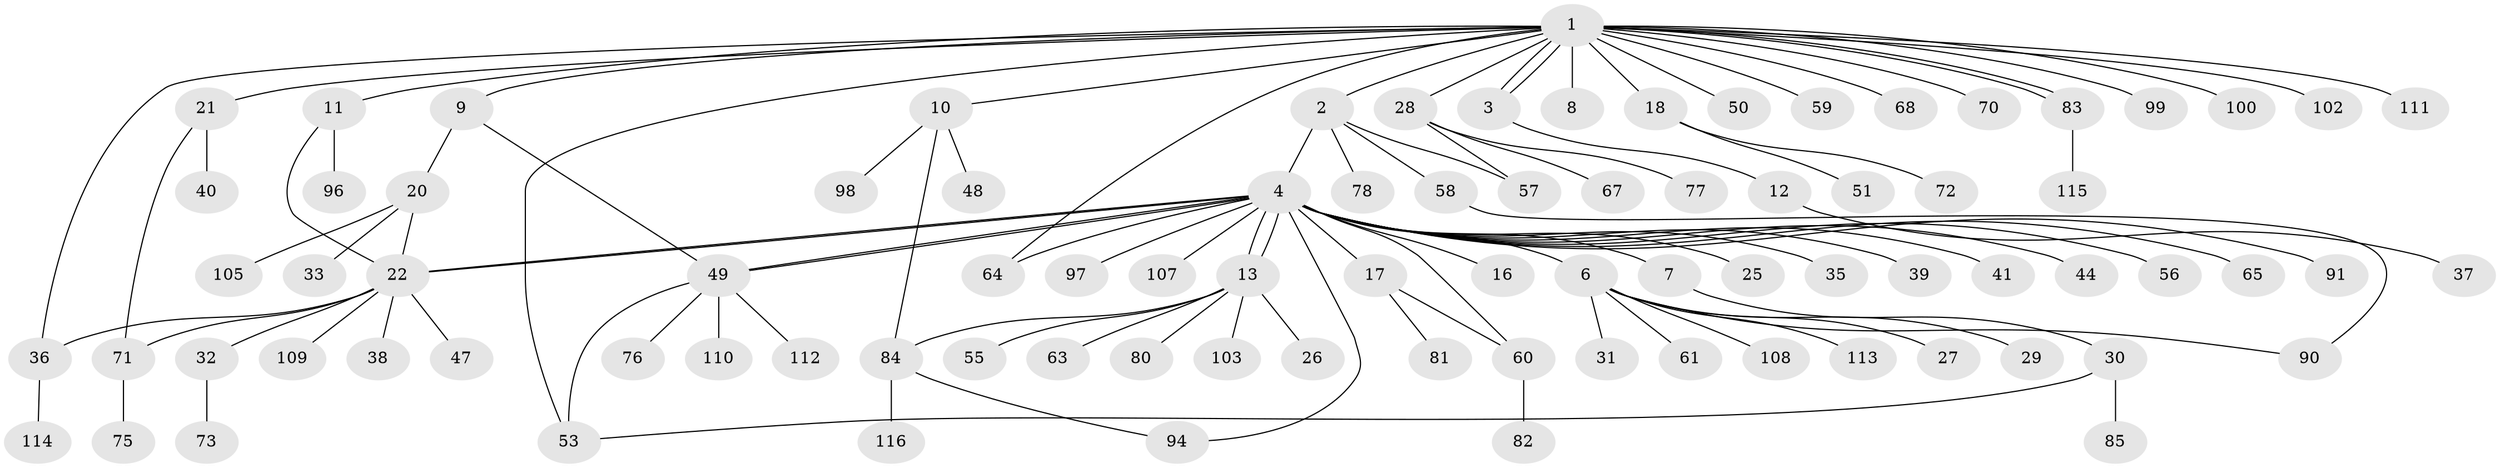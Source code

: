 // Generated by graph-tools (version 1.1) at 2025/23/03/03/25 07:23:53]
// undirected, 88 vertices, 105 edges
graph export_dot {
graph [start="1"]
  node [color=gray90,style=filled];
  1 [super="+101"];
  2 [super="+5"];
  3 [super="+54"];
  4 [super="+88"];
  6 [super="+14"];
  7;
  8;
  9 [super="+45"];
  10 [super="+15"];
  11 [super="+24"];
  12;
  13 [super="+34"];
  16 [super="+43"];
  17 [super="+79"];
  18 [super="+19"];
  20 [super="+74"];
  21;
  22 [super="+23"];
  25;
  26;
  27;
  28 [super="+104"];
  29;
  30 [super="+46"];
  31;
  32;
  33 [super="+42"];
  35;
  36 [super="+89"];
  37;
  38;
  39 [super="+93"];
  40;
  41;
  44;
  47 [super="+69"];
  48;
  49 [super="+52"];
  50;
  51 [super="+62"];
  53 [super="+86"];
  55;
  56;
  57;
  58;
  59;
  60 [super="+66"];
  61;
  63 [super="+95"];
  64;
  65;
  67;
  68;
  70;
  71 [super="+92"];
  72;
  73;
  75;
  76;
  77;
  78;
  80;
  81;
  82;
  83;
  84;
  85 [super="+87"];
  90;
  91;
  94;
  96;
  97;
  98;
  99;
  100;
  102;
  103 [super="+106"];
  105;
  107;
  108;
  109;
  110;
  111;
  112;
  113;
  114;
  115;
  116;
  1 -- 2;
  1 -- 3;
  1 -- 3;
  1 -- 8;
  1 -- 9;
  1 -- 10;
  1 -- 11;
  1 -- 18;
  1 -- 21;
  1 -- 28;
  1 -- 50;
  1 -- 53;
  1 -- 59;
  1 -- 64;
  1 -- 68;
  1 -- 70;
  1 -- 83;
  1 -- 83;
  1 -- 99;
  1 -- 100;
  1 -- 102;
  1 -- 111;
  1 -- 36;
  2 -- 4 [weight=2];
  2 -- 57;
  2 -- 58;
  2 -- 78;
  3 -- 12;
  4 -- 6;
  4 -- 7;
  4 -- 13;
  4 -- 13;
  4 -- 16;
  4 -- 17;
  4 -- 22;
  4 -- 22;
  4 -- 25;
  4 -- 35;
  4 -- 39;
  4 -- 41;
  4 -- 44;
  4 -- 49;
  4 -- 49;
  4 -- 56;
  4 -- 64;
  4 -- 65;
  4 -- 91;
  4 -- 94;
  4 -- 97;
  4 -- 107;
  4 -- 60;
  6 -- 29;
  6 -- 31;
  6 -- 90;
  6 -- 108;
  6 -- 113;
  6 -- 27;
  6 -- 61;
  7 -- 30;
  9 -- 20;
  9 -- 49;
  10 -- 84;
  10 -- 98;
  10 -- 48;
  11 -- 22;
  11 -- 96;
  12 -- 37;
  13 -- 26;
  13 -- 63;
  13 -- 80;
  13 -- 84;
  13 -- 103;
  13 -- 55;
  17 -- 60;
  17 -- 81;
  18 -- 51;
  18 -- 72;
  20 -- 33;
  20 -- 105;
  20 -- 22;
  21 -- 40;
  21 -- 71;
  22 -- 32;
  22 -- 36;
  22 -- 47;
  22 -- 71;
  22 -- 109;
  22 -- 38;
  28 -- 67;
  28 -- 77;
  28 -- 57;
  30 -- 85;
  30 -- 53;
  32 -- 73;
  36 -- 114;
  49 -- 53;
  49 -- 76;
  49 -- 110;
  49 -- 112;
  58 -- 90;
  60 -- 82;
  71 -- 75;
  83 -- 115;
  84 -- 94;
  84 -- 116;
}

